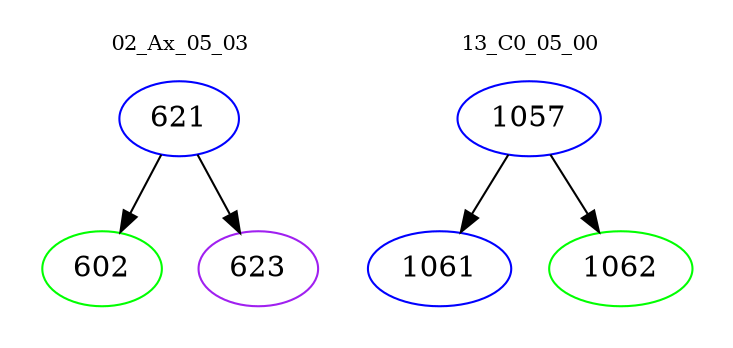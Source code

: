 digraph{
subgraph cluster_0 {
color = white
label = "02_Ax_05_03";
fontsize=10;
T0_621 [label="621", color="blue"]
T0_621 -> T0_602 [color="black"]
T0_602 [label="602", color="green"]
T0_621 -> T0_623 [color="black"]
T0_623 [label="623", color="purple"]
}
subgraph cluster_1 {
color = white
label = "13_C0_05_00";
fontsize=10;
T1_1057 [label="1057", color="blue"]
T1_1057 -> T1_1061 [color="black"]
T1_1061 [label="1061", color="blue"]
T1_1057 -> T1_1062 [color="black"]
T1_1062 [label="1062", color="green"]
}
}
